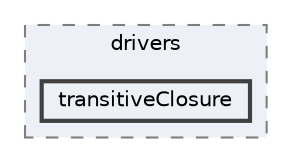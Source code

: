 digraph "transitiveClosure"
{
 // LATEX_PDF_SIZE
  bgcolor="transparent";
  edge [fontname=Helvetica,fontsize=10,labelfontname=Helvetica,labelfontsize=10];
  node [fontname=Helvetica,fontsize=10,shape=box,height=0.2,width=0.4];
  compound=true
  subgraph clusterdir_4fe5cf12322eb0f9892753dc20f1484c {
    graph [ bgcolor="#edf0f7", pencolor="grey50", label="drivers", fontname=Helvetica,fontsize=10 style="filled,dashed", URL="dir_4fe5cf12322eb0f9892753dc20f1484c.html",tooltip=""]
  dir_6c43979bcee0eb2a83153553b1cc7d23 [label="transitiveClosure", fillcolor="#edf0f7", color="grey25", style="filled,bold", URL="dir_6c43979bcee0eb2a83153553b1cc7d23.html",tooltip=""];
  }
}
